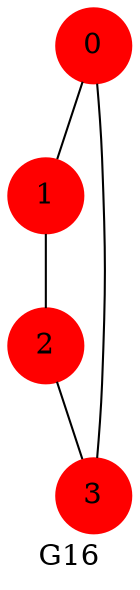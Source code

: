strict graph G16 {
	graph [label=G16];
	node [color=red,
		shape=circle,
		style=filled
	];
	0 -- 1;
	0 -- 3;
	1 -- 2;
	2 -- 3;
}
